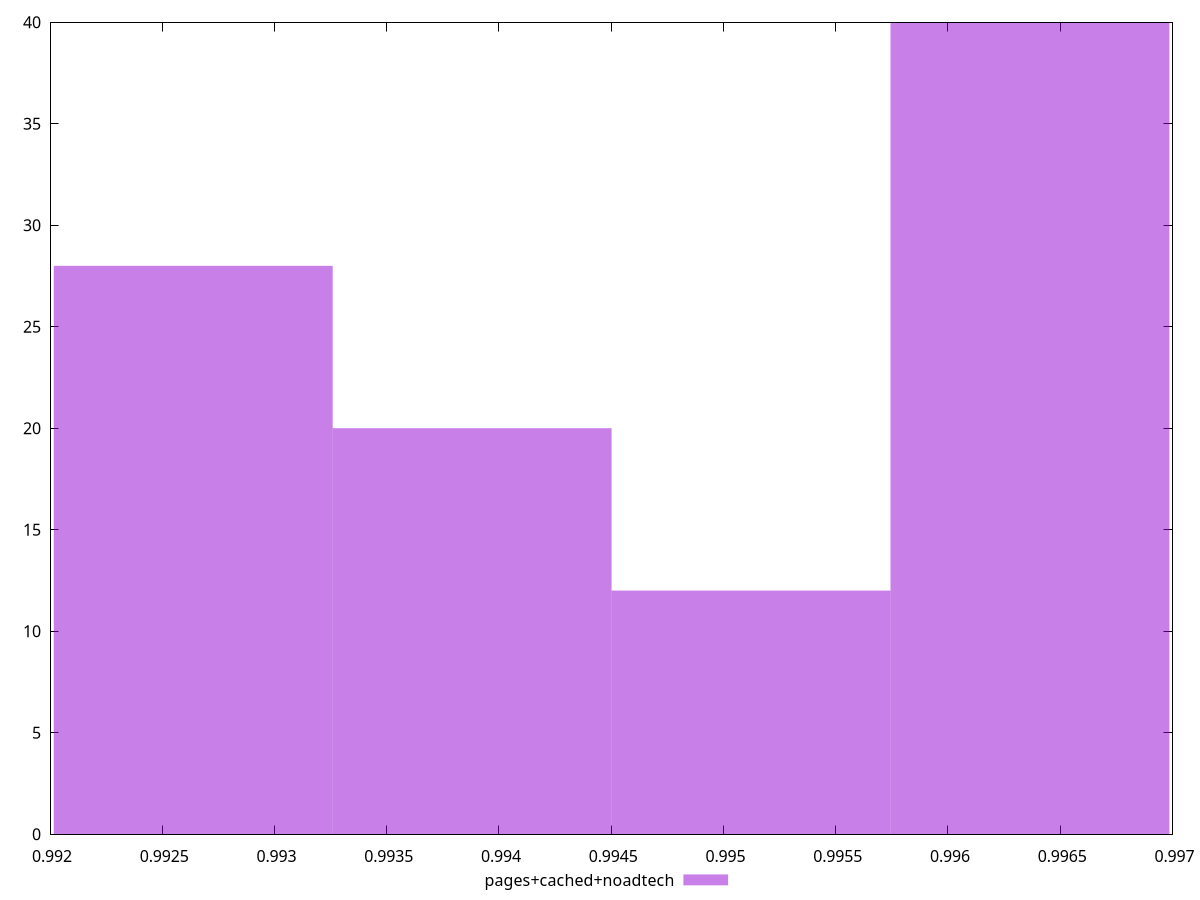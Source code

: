 $_pagesCachedNoadtech <<EOF
0.9938802945957275 20
0.9963649953322168 40
0.9926379442274827 28
0.9951226449639721 12
EOF
set key outside below
set terminal pngcairo
set output "report_00006_2020-11-02T20-21-41.718Z/first-cpu-idle/pages+cached+noadtech//hist.png"
set yrange [0:40]
set boxwidth 0.0012423503682446593
set style fill transparent solid 0.5 noborder
plot $_pagesCachedNoadtech title "pages+cached+noadtech" with boxes ,
